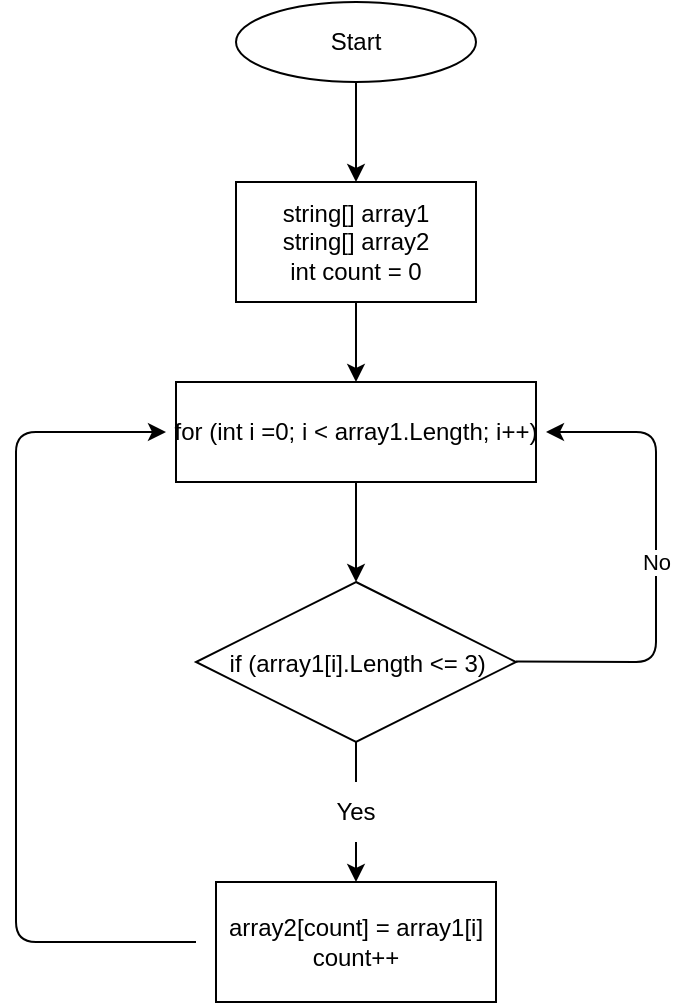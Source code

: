 <mxfile>
    <diagram id="gD77Mbv11QuhQ0Qc3QxJ" name="Страница 1">
        <mxGraphModel dx="781" dy="349" grid="1" gridSize="10" guides="1" tooltips="1" connect="1" arrows="1" fold="1" page="1" pageScale="1" pageWidth="827" pageHeight="1169" math="0" shadow="0">
            <root>
                <mxCell id="0"/>
                <mxCell id="1" parent="0"/>
                <mxCell id="5" style="edgeStyle=none;html=1;" edge="1" parent="1" source="2" target="4">
                    <mxGeometry relative="1" as="geometry"/>
                </mxCell>
                <mxCell id="2" value="" style="ellipse;whiteSpace=wrap;html=1;" vertex="1" parent="1">
                    <mxGeometry x="230" y="30" width="120" height="40" as="geometry"/>
                </mxCell>
                <mxCell id="3" value="Start" style="text;html=1;strokeColor=none;fillColor=none;align=center;verticalAlign=middle;whiteSpace=wrap;rounded=0;" vertex="1" parent="1">
                    <mxGeometry x="260" y="35" width="60" height="30" as="geometry"/>
                </mxCell>
                <mxCell id="10" style="edgeStyle=none;html=1;" edge="1" parent="1" source="4" target="9">
                    <mxGeometry relative="1" as="geometry"/>
                </mxCell>
                <mxCell id="4" value="" style="rounded=0;whiteSpace=wrap;html=1;" vertex="1" parent="1">
                    <mxGeometry x="230" y="120" width="120" height="60" as="geometry"/>
                </mxCell>
                <mxCell id="6" value="string[] array1&lt;br&gt;string[] array2&lt;br&gt;int count = 0" style="text;html=1;strokeColor=none;fillColor=none;align=center;verticalAlign=middle;whiteSpace=wrap;rounded=0;" vertex="1" parent="1">
                    <mxGeometry x="250" y="135" width="80" height="30" as="geometry"/>
                </mxCell>
                <mxCell id="13" style="edgeStyle=none;html=1;" edge="1" parent="1" source="9" target="12">
                    <mxGeometry relative="1" as="geometry"/>
                </mxCell>
                <mxCell id="9" value="" style="rounded=0;whiteSpace=wrap;html=1;" vertex="1" parent="1">
                    <mxGeometry x="200" y="220" width="180" height="50" as="geometry"/>
                </mxCell>
                <mxCell id="11" value="for (int i =0; i &amp;lt; array1.Length; i++)" style="text;html=1;strokeColor=none;fillColor=none;align=center;verticalAlign=middle;whiteSpace=wrap;rounded=0;" vertex="1" parent="1">
                    <mxGeometry x="195" y="237.5" width="190" height="15" as="geometry"/>
                </mxCell>
                <mxCell id="16" value="" style="edgeStyle=none;html=1;startArrow=none;" edge="1" parent="1" source="18" target="15">
                    <mxGeometry relative="1" as="geometry"/>
                </mxCell>
                <mxCell id="12" value="" style="rhombus;whiteSpace=wrap;html=1;" vertex="1" parent="1">
                    <mxGeometry x="210" y="320" width="160" height="80" as="geometry"/>
                </mxCell>
                <mxCell id="14" value="if (array1[i].Length &amp;lt;= 3)&amp;nbsp;" style="text;html=1;strokeColor=none;fillColor=none;align=center;verticalAlign=middle;whiteSpace=wrap;rounded=0;" vertex="1" parent="1">
                    <mxGeometry x="225" y="342.5" width="135" height="37.5" as="geometry"/>
                </mxCell>
                <mxCell id="15" value="" style="whiteSpace=wrap;html=1;" vertex="1" parent="1">
                    <mxGeometry x="220" y="470" width="140" height="60" as="geometry"/>
                </mxCell>
                <mxCell id="31" style="edgeStyle=none;html=1;entryX=0;entryY=0.5;entryDx=0;entryDy=0;" edge="1" parent="1" source="17" target="11">
                    <mxGeometry relative="1" as="geometry">
                        <Array as="points">
                            <mxPoint x="120" y="500"/>
                            <mxPoint x="120" y="370"/>
                            <mxPoint x="120" y="245"/>
                        </Array>
                    </mxGeometry>
                </mxCell>
                <mxCell id="17" value="array2[count] = array1[i]&lt;br&gt;count++" style="text;html=1;strokeColor=none;fillColor=none;align=center;verticalAlign=middle;whiteSpace=wrap;rounded=0;" vertex="1" parent="1">
                    <mxGeometry x="210" y="477.5" width="160" height="45" as="geometry"/>
                </mxCell>
                <mxCell id="18" value="Yes" style="text;html=1;strokeColor=none;fillColor=none;align=center;verticalAlign=middle;whiteSpace=wrap;rounded=0;" vertex="1" parent="1">
                    <mxGeometry x="260" y="420" width="60" height="30" as="geometry"/>
                </mxCell>
                <mxCell id="19" value="" style="edgeStyle=none;html=1;endArrow=none;" edge="1" parent="1" source="12" target="18">
                    <mxGeometry relative="1" as="geometry">
                        <mxPoint x="290" y="400" as="sourcePoint"/>
                        <mxPoint x="290" y="470" as="targetPoint"/>
                    </mxGeometry>
                </mxCell>
                <mxCell id="28" value="" style="endArrow=classic;html=1;" edge="1" parent="1" target="11">
                    <mxGeometry relative="1" as="geometry">
                        <mxPoint x="370" y="359.72" as="sourcePoint"/>
                        <mxPoint x="470" y="359.72" as="targetPoint"/>
                        <Array as="points">
                            <mxPoint x="440" y="360"/>
                            <mxPoint x="440" y="245"/>
                        </Array>
                    </mxGeometry>
                </mxCell>
                <mxCell id="29" value="No" style="edgeLabel;resizable=0;html=1;align=center;verticalAlign=middle;" connectable="0" vertex="1" parent="28">
                    <mxGeometry relative="1" as="geometry"/>
                </mxCell>
            </root>
        </mxGraphModel>
    </diagram>
</mxfile>